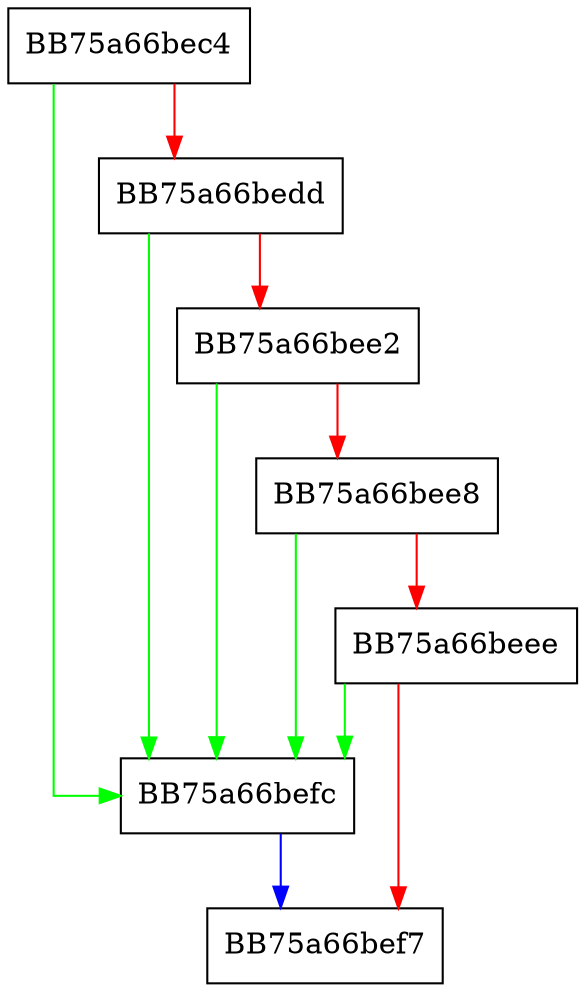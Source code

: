 digraph PromoteError {
  node [shape="box"];
  graph [splines=ortho];
  BB75a66bec4 -> BB75a66befc [color="green"];
  BB75a66bec4 -> BB75a66bedd [color="red"];
  BB75a66bedd -> BB75a66befc [color="green"];
  BB75a66bedd -> BB75a66bee2 [color="red"];
  BB75a66bee2 -> BB75a66befc [color="green"];
  BB75a66bee2 -> BB75a66bee8 [color="red"];
  BB75a66bee8 -> BB75a66befc [color="green"];
  BB75a66bee8 -> BB75a66beee [color="red"];
  BB75a66beee -> BB75a66befc [color="green"];
  BB75a66beee -> BB75a66bef7 [color="red"];
  BB75a66befc -> BB75a66bef7 [color="blue"];
}